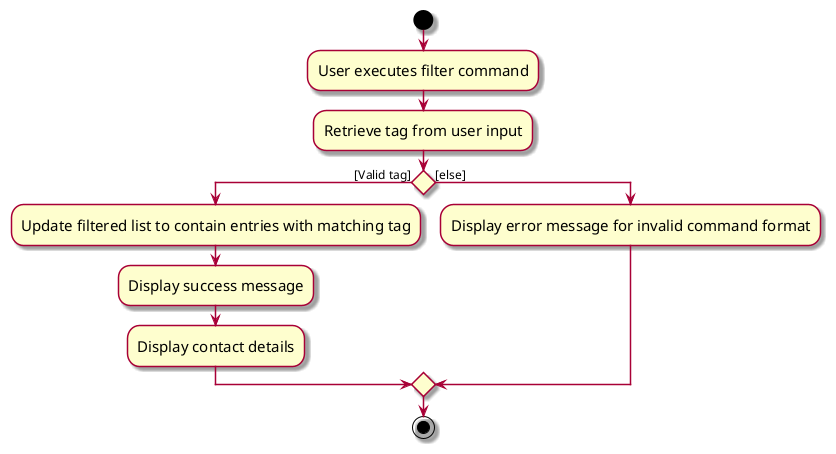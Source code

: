 @startuml
skin rose
skinparam ActivityFontSize 15
skinparam ArrowFontSize 12

start
:User executes filter command;
:Retrieve tag from user input;
if () then ([Valid tag])
    :Update filtered list to contain entries with matching tag;
    :Display success message;
    :Display contact details;
else ([else])
    :Display error message for invalid command format;
endif
stop

@enduml

